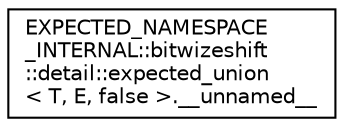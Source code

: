 digraph "Graphical Class Hierarchy"
{
  edge [fontname="Helvetica",fontsize="10",labelfontname="Helvetica",labelfontsize="10"];
  node [fontname="Helvetica",fontsize="10",shape=record];
  rankdir="LR";
  Node0 [label="EXPECTED_NAMESPACE\l_INTERNAL::bitwizeshift\l::detail::expected_union\l\< T, E, false \>.__unnamed__",height=0.2,width=0.4,color="black", fillcolor="white", style="filled",URL="$dd/d6d/union_e_x_p_e_c_t_e_d___n_a_m_e_s_p_a_c_e___i_n_t_e_r_n_a_l_1_1bitwizeshift_1_1detail_1_1expectee69f8e0a548a12a19b88d95e27973e3a.html"];
}
